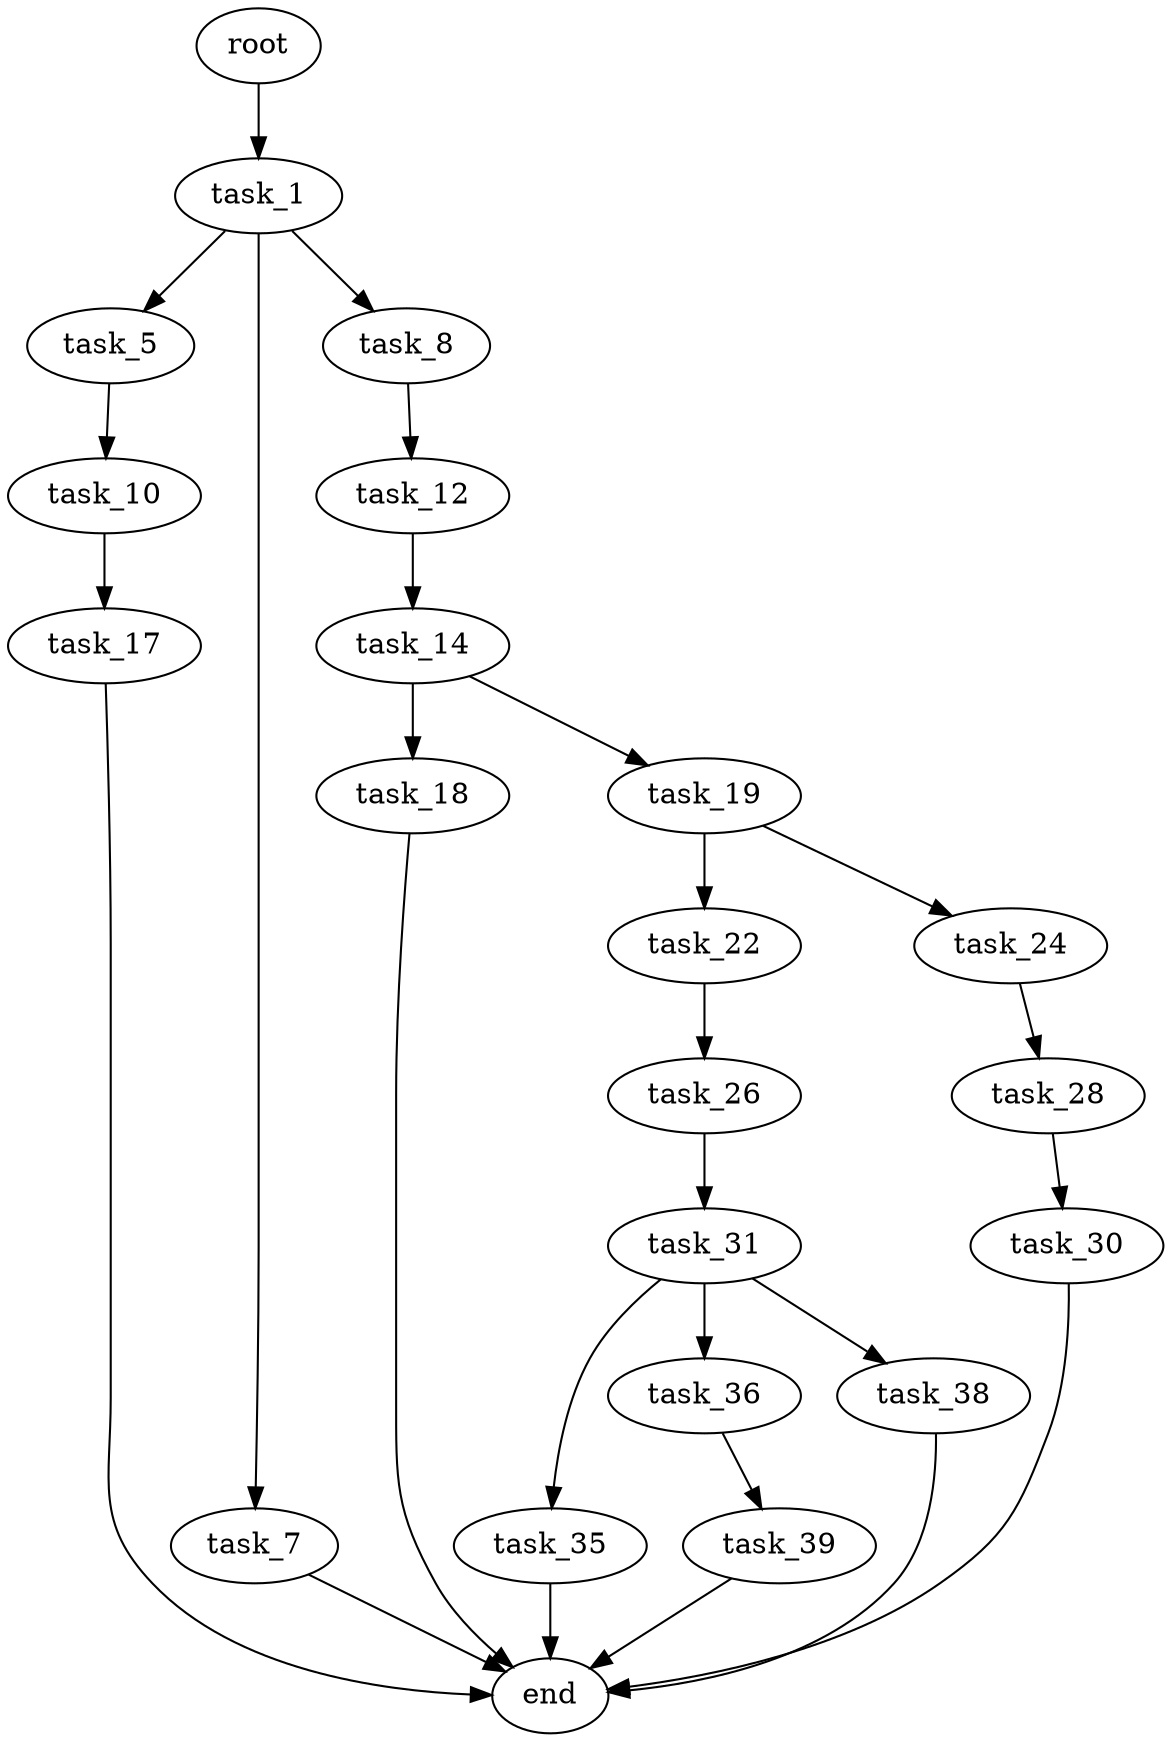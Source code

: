 digraph G {
  root [size="0.000000"];
  task_1 [size="782757789696.000000"];
  task_5 [size="782757789696.000000"];
  task_7 [size="4016492111.000000"];
  task_8 [size="6288528876.000000"];
  task_10 [size="5386695550.000000"];
  end [size="0.000000"];
  task_12 [size="25751955947.000000"];
  task_17 [size="8589934592.000000"];
  task_14 [size="231928233984.000000"];
  task_18 [size="167140868016.000000"];
  task_19 [size="809369992130.000000"];
  task_22 [size="44616917986.000000"];
  task_24 [size="28991029248.000000"];
  task_26 [size="28991029248.000000"];
  task_28 [size="330516777839.000000"];
  task_31 [size="368293445632.000000"];
  task_30 [size="549755813888.000000"];
  task_35 [size="549755813888.000000"];
  task_36 [size="190894569074.000000"];
  task_38 [size="33110159240.000000"];
  task_39 [size="8589934592.000000"];

  root -> task_1 [size="1.000000"];
  task_1 -> task_5 [size="679477248.000000"];
  task_1 -> task_7 [size="679477248.000000"];
  task_1 -> task_8 [size="679477248.000000"];
  task_5 -> task_10 [size="679477248.000000"];
  task_7 -> end [size="1.000000"];
  task_8 -> task_12 [size="301989888.000000"];
  task_10 -> task_17 [size="134217728.000000"];
  task_12 -> task_14 [size="33554432.000000"];
  task_17 -> end [size="1.000000"];
  task_14 -> task_18 [size="301989888.000000"];
  task_14 -> task_19 [size="301989888.000000"];
  task_18 -> end [size="1.000000"];
  task_19 -> task_22 [size="679477248.000000"];
  task_19 -> task_24 [size="679477248.000000"];
  task_22 -> task_26 [size="33554432.000000"];
  task_24 -> task_28 [size="75497472.000000"];
  task_26 -> task_31 [size="75497472.000000"];
  task_28 -> task_30 [size="838860800.000000"];
  task_31 -> task_35 [size="411041792.000000"];
  task_31 -> task_36 [size="411041792.000000"];
  task_31 -> task_38 [size="411041792.000000"];
  task_30 -> end [size="1.000000"];
  task_35 -> end [size="1.000000"];
  task_36 -> task_39 [size="679477248.000000"];
  task_38 -> end [size="1.000000"];
  task_39 -> end [size="1.000000"];
}
